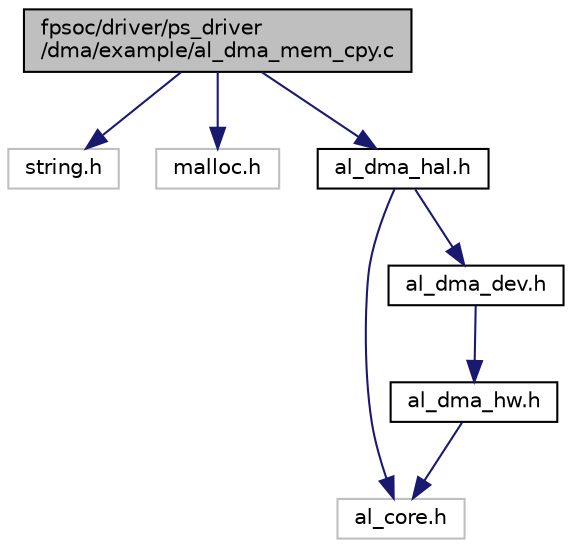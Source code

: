 digraph "fpsoc/driver/ps_driver/dma/example/al_dma_mem_cpy.c"
{
  edge [fontname="Helvetica",fontsize="10",labelfontname="Helvetica",labelfontsize="10"];
  node [fontname="Helvetica",fontsize="10",shape=record];
  Node0 [label="fpsoc/driver/ps_driver\l/dma/example/al_dma_mem_cpy.c",height=0.2,width=0.4,color="black", fillcolor="grey75", style="filled", fontcolor="black"];
  Node0 -> Node1 [color="midnightblue",fontsize="10",style="solid",fontname="Helvetica"];
  Node1 [label="string.h",height=0.2,width=0.4,color="grey75", fillcolor="white", style="filled"];
  Node0 -> Node2 [color="midnightblue",fontsize="10",style="solid",fontname="Helvetica"];
  Node2 [label="malloc.h",height=0.2,width=0.4,color="grey75", fillcolor="white", style="filled"];
  Node0 -> Node3 [color="midnightblue",fontsize="10",style="solid",fontname="Helvetica"];
  Node3 [label="al_dma_hal.h",height=0.2,width=0.4,color="black", fillcolor="white", style="filled",URL="$al__dma__hal_8h.html"];
  Node3 -> Node4 [color="midnightblue",fontsize="10",style="solid",fontname="Helvetica"];
  Node4 [label="al_core.h",height=0.2,width=0.4,color="grey75", fillcolor="white", style="filled"];
  Node3 -> Node5 [color="midnightblue",fontsize="10",style="solid",fontname="Helvetica"];
  Node5 [label="al_dma_dev.h",height=0.2,width=0.4,color="black", fillcolor="white", style="filled",URL="$al__dma__dev_8h.html"];
  Node5 -> Node6 [color="midnightblue",fontsize="10",style="solid",fontname="Helvetica"];
  Node6 [label="al_dma_hw.h",height=0.2,width=0.4,color="black", fillcolor="white", style="filled",URL="$al__dma__hw_8h.html"];
  Node6 -> Node4 [color="midnightblue",fontsize="10",style="solid",fontname="Helvetica"];
}
